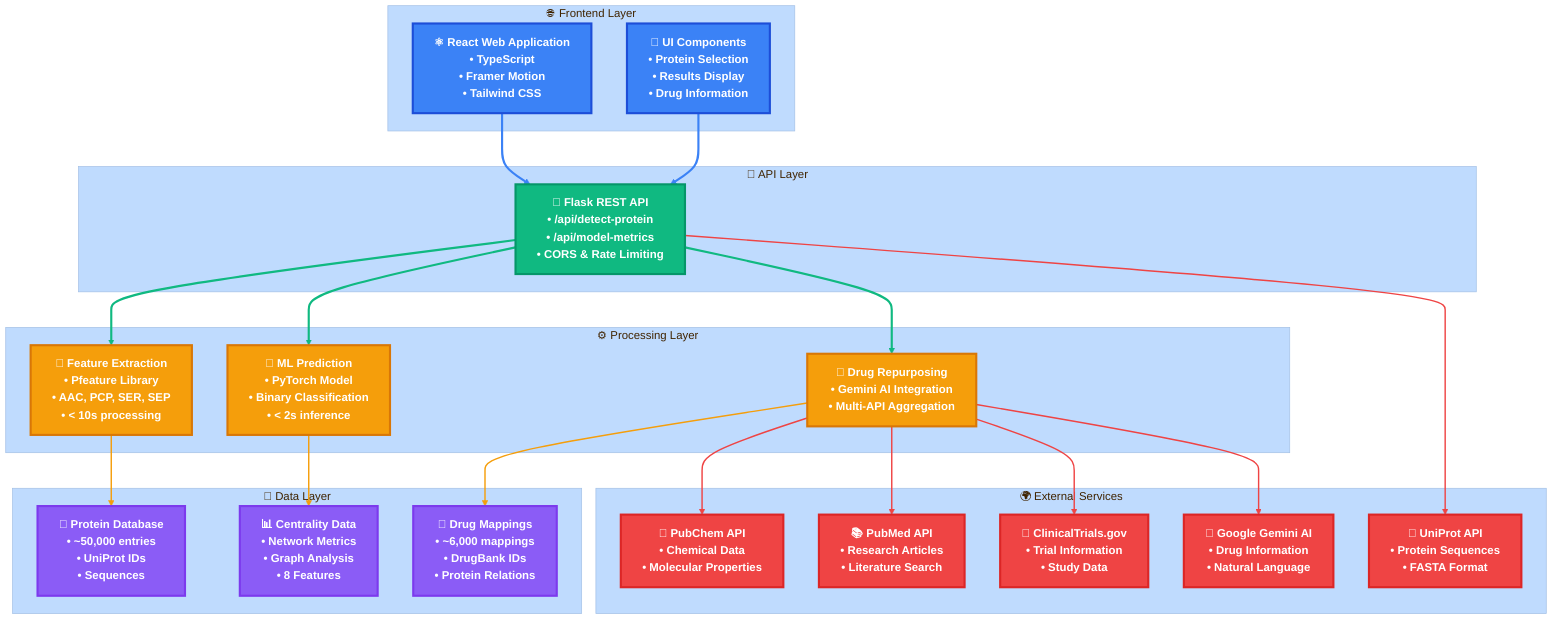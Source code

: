 %%{init: {
  'theme': 'base',
  'themeVariables': {
    'primaryColor': '#1e40af',
    'primaryTextColor': '#ffffff',
    'primaryBorderColor': '#1d4ed8',
    'lineColor': '#374151',
    'secondaryColor': '#dbeafe',
    'tertiaryColor': '#bfdbfe',
    'background': '#ffffff'
  }
}}%%

graph TB
    %% Styling
    classDef frontend fill:#3b82f6,stroke:#1d4ed8,stroke-width:3px,color:#ffffff,font-weight:bold
    classDef api fill:#10b981,stroke:#059669,stroke-width:3px,color:#ffffff,font-weight:bold
    classDef processing fill:#f59e0b,stroke:#d97706,stroke-width:3px,color:#ffffff,font-weight:bold
    classDef data fill:#8b5cf6,stroke:#7c3aed,stroke-width:3px,color:#ffffff,font-weight:bold
    classDef external fill:#ef4444,stroke:#dc2626,stroke-width:3px,color:#ffffff,font-weight:bold
    classDef constraint fill:#6b7280,stroke:#4b5563,stroke-width:2px,color:#ffffff,font-size:12px

    subgraph "🌐 Frontend Layer"
        React["⚛️ React Web Application<br/>• TypeScript<br/>• Framer Motion<br/>• Tailwind CSS"]:::frontend
        UI["🎨 UI Components<br/>• Protein Selection<br/>• Results Display<br/>• Drug Information"]:::frontend
    end

    subgraph "🔌 API Layer"
        Flask["🐍 Flask REST API<br/>• /api/detect-protein<br/>• /api/model-metrics<br/>• CORS & Rate Limiting"]:::api
    end

    subgraph "⚙️ Processing Layer"
        Feature["🧬 Feature Extraction<br/>• Pfeature Library<br/>• AAC, PCP, SER, SEP<br/>• < 10s processing"]:::processing
        ML["🤖 ML Prediction<br/>• PyTorch Model<br/>• Binary Classification<br/>• < 2s inference"]:::processing
        Drug["💊 Drug Repurposing<br/>• Gemini AI Integration<br/>• Multi-API Aggregation"]:::processing
    end

    subgraph "💾 Data Layer"
        ProteinDB["🧬 Protein Database<br/>• ~50,000 entries<br/>• UniProt IDs<br/>• Sequences"]:::data
        CentralityDB["📊 Centrality Data<br/>• Network Metrics<br/>• Graph Analysis<br/>• 8 Features"]:::data
        DrugDB["💊 Drug Mappings<br/>• ~6,000 mappings<br/>• DrugBank IDs<br/>• Protein Relations"]:::data
    end

    subgraph "🌍 External Services"
        UniProt["🧬 UniProt API<br/>• Protein Sequences<br/>• FASTA Format"]:::external
        PubChem["🧪 PubChem API<br/>• Chemical Data<br/>• Molecular Properties"]:::external
        PubMed["📚 PubMed API<br/>• Research Articles<br/>• Literature Search"]:::external
        ClinicalTrials["🏥 ClinicalTrials.gov<br/>• Trial Information<br/>• Study Data"]:::external
        Gemini["🤖 Google Gemini AI<br/>• Drug Information<br/>• Natural Language"]:::external
    end

    %% Connections
    React --> Flask
    UI --> Flask
    Flask --> Feature
    Flask --> ML
    Flask --> Drug

    Feature --> ProteinDB
    ML --> CentralityDB
    Drug --> DrugDB

    Flask --> UniProt
    Drug --> PubChem
    Drug --> PubMed
    Drug --> ClinicalTrials
    Drug --> Gemini

    %% Data Flow Styling
    linkStyle 0 stroke:#3b82f6,stroke-width:3px
    linkStyle 1 stroke:#3b82f6,stroke-width:3px
    linkStyle 2 stroke:#10b981,stroke-width:3px
    linkStyle 3 stroke:#10b981,stroke-width:3px
    linkStyle 4 stroke:#10b981,stroke-width:3px
    linkStyle 5 stroke:#f59e0b,stroke-width:2px
    linkStyle 6 stroke:#f59e0b,stroke-width:2px
    linkStyle 7 stroke:#f59e0b,stroke-width:2px
    linkStyle 8 stroke:#ef4444,stroke-width:2px
    linkStyle 9 stroke:#ef4444,stroke-width:2px
    linkStyle 10 stroke:#ef4444,stroke-width:2px
    linkStyle 11 stroke:#ef4444,stroke-width:2px
    linkStyle 12 stroke:#ef4444,stroke-width:2px